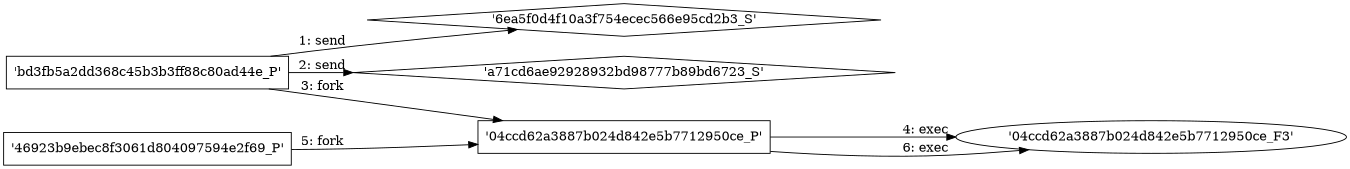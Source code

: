 digraph "D:\Learning\Paper\apt\基于CTI的攻击预警\Dataset\攻击图\ASGfromALLCTI\How to share content easily and securely.dot" {
rankdir="LR"
size="9"
fixedsize="false"
splines="true"
nodesep=0.3
ranksep=0
fontsize=10
overlap="scalexy"
engine= "neato"
	"'6ea5f0d4f10a3f754ecec566e95cd2b3_S'" [node_type=Socket shape=diamond]
	"'bd3fb5a2dd368c45b3b3ff88c80ad44e_P'" [node_type=Process shape=box]
	"'bd3fb5a2dd368c45b3b3ff88c80ad44e_P'" -> "'6ea5f0d4f10a3f754ecec566e95cd2b3_S'" [label="1: send"]
	"'a71cd6ae92928932bd98777b89bd6723_S'" [node_type=Socket shape=diamond]
	"'bd3fb5a2dd368c45b3b3ff88c80ad44e_P'" [node_type=Process shape=box]
	"'bd3fb5a2dd368c45b3b3ff88c80ad44e_P'" -> "'a71cd6ae92928932bd98777b89bd6723_S'" [label="2: send"]
	"'bd3fb5a2dd368c45b3b3ff88c80ad44e_P'" [node_type=Process shape=box]
	"'04ccd62a3887b024d842e5b7712950ce_P'" [node_type=Process shape=box]
	"'bd3fb5a2dd368c45b3b3ff88c80ad44e_P'" -> "'04ccd62a3887b024d842e5b7712950ce_P'" [label="3: fork"]
	"'04ccd62a3887b024d842e5b7712950ce_P'" [node_type=Process shape=box]
	"'04ccd62a3887b024d842e5b7712950ce_F3'" [node_type=File shape=ellipse]
	"'04ccd62a3887b024d842e5b7712950ce_P'" -> "'04ccd62a3887b024d842e5b7712950ce_F3'" [label="4: exec"]
	"'46923b9ebec8f3061d804097594e2f69_P'" [node_type=Process shape=box]
	"'04ccd62a3887b024d842e5b7712950ce_P'" [node_type=Process shape=box]
	"'46923b9ebec8f3061d804097594e2f69_P'" -> "'04ccd62a3887b024d842e5b7712950ce_P'" [label="5: fork"]
	"'04ccd62a3887b024d842e5b7712950ce_P'" [node_type=Process shape=box]
	"'04ccd62a3887b024d842e5b7712950ce_F3'" [node_type=File shape=ellipse]
	"'04ccd62a3887b024d842e5b7712950ce_P'" -> "'04ccd62a3887b024d842e5b7712950ce_F3'" [label="6: exec"]
}
